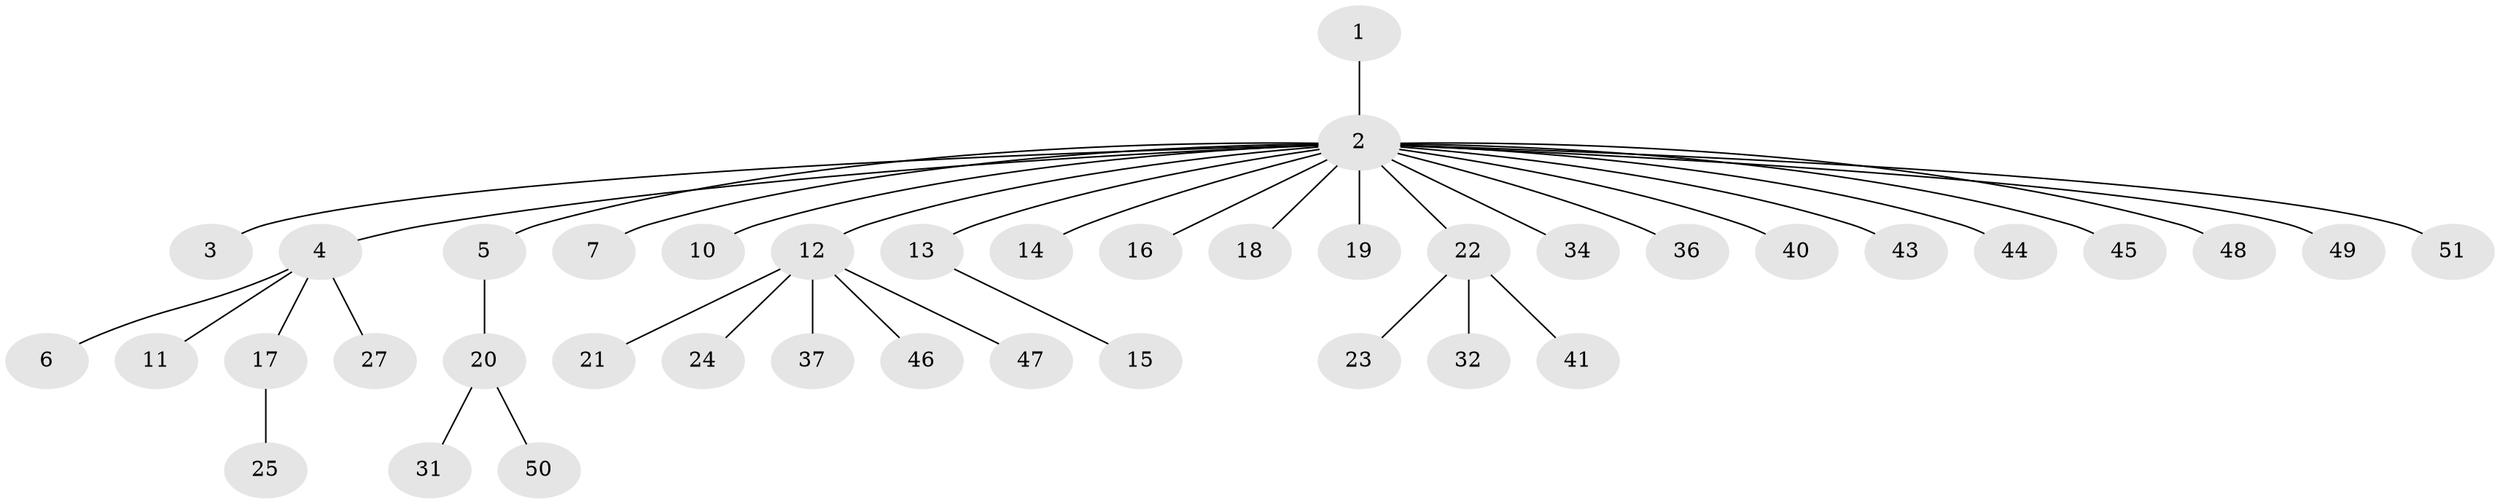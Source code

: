 // original degree distribution, {1: 0.7307692307692307, 23: 0.019230769230769232, 6: 0.019230769230769232, 2: 0.1346153846153846, 7: 0.019230769230769232, 3: 0.057692307692307696, 5: 0.019230769230769232}
// Generated by graph-tools (version 1.1) at 2025/11/02/27/25 16:11:11]
// undirected, 40 vertices, 39 edges
graph export_dot {
graph [start="1"]
  node [color=gray90,style=filled];
  1;
  2 [super="+9"];
  3;
  4 [super="+8"];
  5;
  6;
  7;
  10;
  11 [super="+42"];
  12 [super="+30"];
  13 [super="+35"];
  14;
  15;
  16;
  17 [super="+29"];
  18;
  19;
  20 [super="+28"];
  21 [super="+26"];
  22 [super="+38"];
  23;
  24;
  25 [super="+33"];
  27;
  31 [super="+39"];
  32;
  34;
  36;
  37;
  40 [super="+52"];
  41;
  43;
  44;
  45;
  46;
  47;
  48;
  49;
  50;
  51;
  1 -- 2;
  2 -- 3;
  2 -- 4;
  2 -- 5;
  2 -- 7;
  2 -- 10;
  2 -- 12;
  2 -- 13;
  2 -- 14;
  2 -- 16;
  2 -- 18;
  2 -- 19;
  2 -- 22;
  2 -- 34;
  2 -- 36;
  2 -- 40;
  2 -- 43;
  2 -- 44;
  2 -- 45;
  2 -- 48;
  2 -- 49;
  2 -- 51;
  4 -- 6;
  4 -- 11;
  4 -- 17;
  4 -- 27;
  5 -- 20;
  12 -- 21;
  12 -- 24;
  12 -- 37;
  12 -- 46;
  12 -- 47;
  13 -- 15;
  17 -- 25;
  20 -- 50;
  20 -- 31;
  22 -- 23;
  22 -- 32;
  22 -- 41;
}
